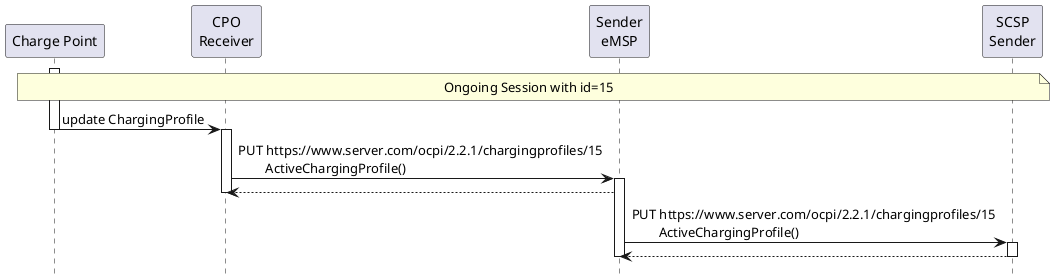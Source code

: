 @startuml
hide footbox

participant "Charge Point" as CP
participant "CPO\nReceiver" as CPO
participant "Sender\neMSP" as eMSP
participant "SCSP\nSender" as SCSP

NOTE over SCSP, CP: Ongoing Session with id=15

activate CP
CP   ->  CPO:  update ChargingProfile
deactivate CP
activate CPO
CPO  ->  eMSP: PUT https://www.server.com/ocpi/2.2.1/chargingprofiles/15\n        ActiveChargingProfile()
activate eMSP
eMSP --> CPO
deactivate CPO
eMSP  ->  SCSP: PUT https://www.server.com/ocpi/2.2.1/chargingprofiles/15\n        ActiveChargingProfile()
activate SCSP
SCSP --> eMSP
deactivate eMSP
deactivate SCSP

@enduml
